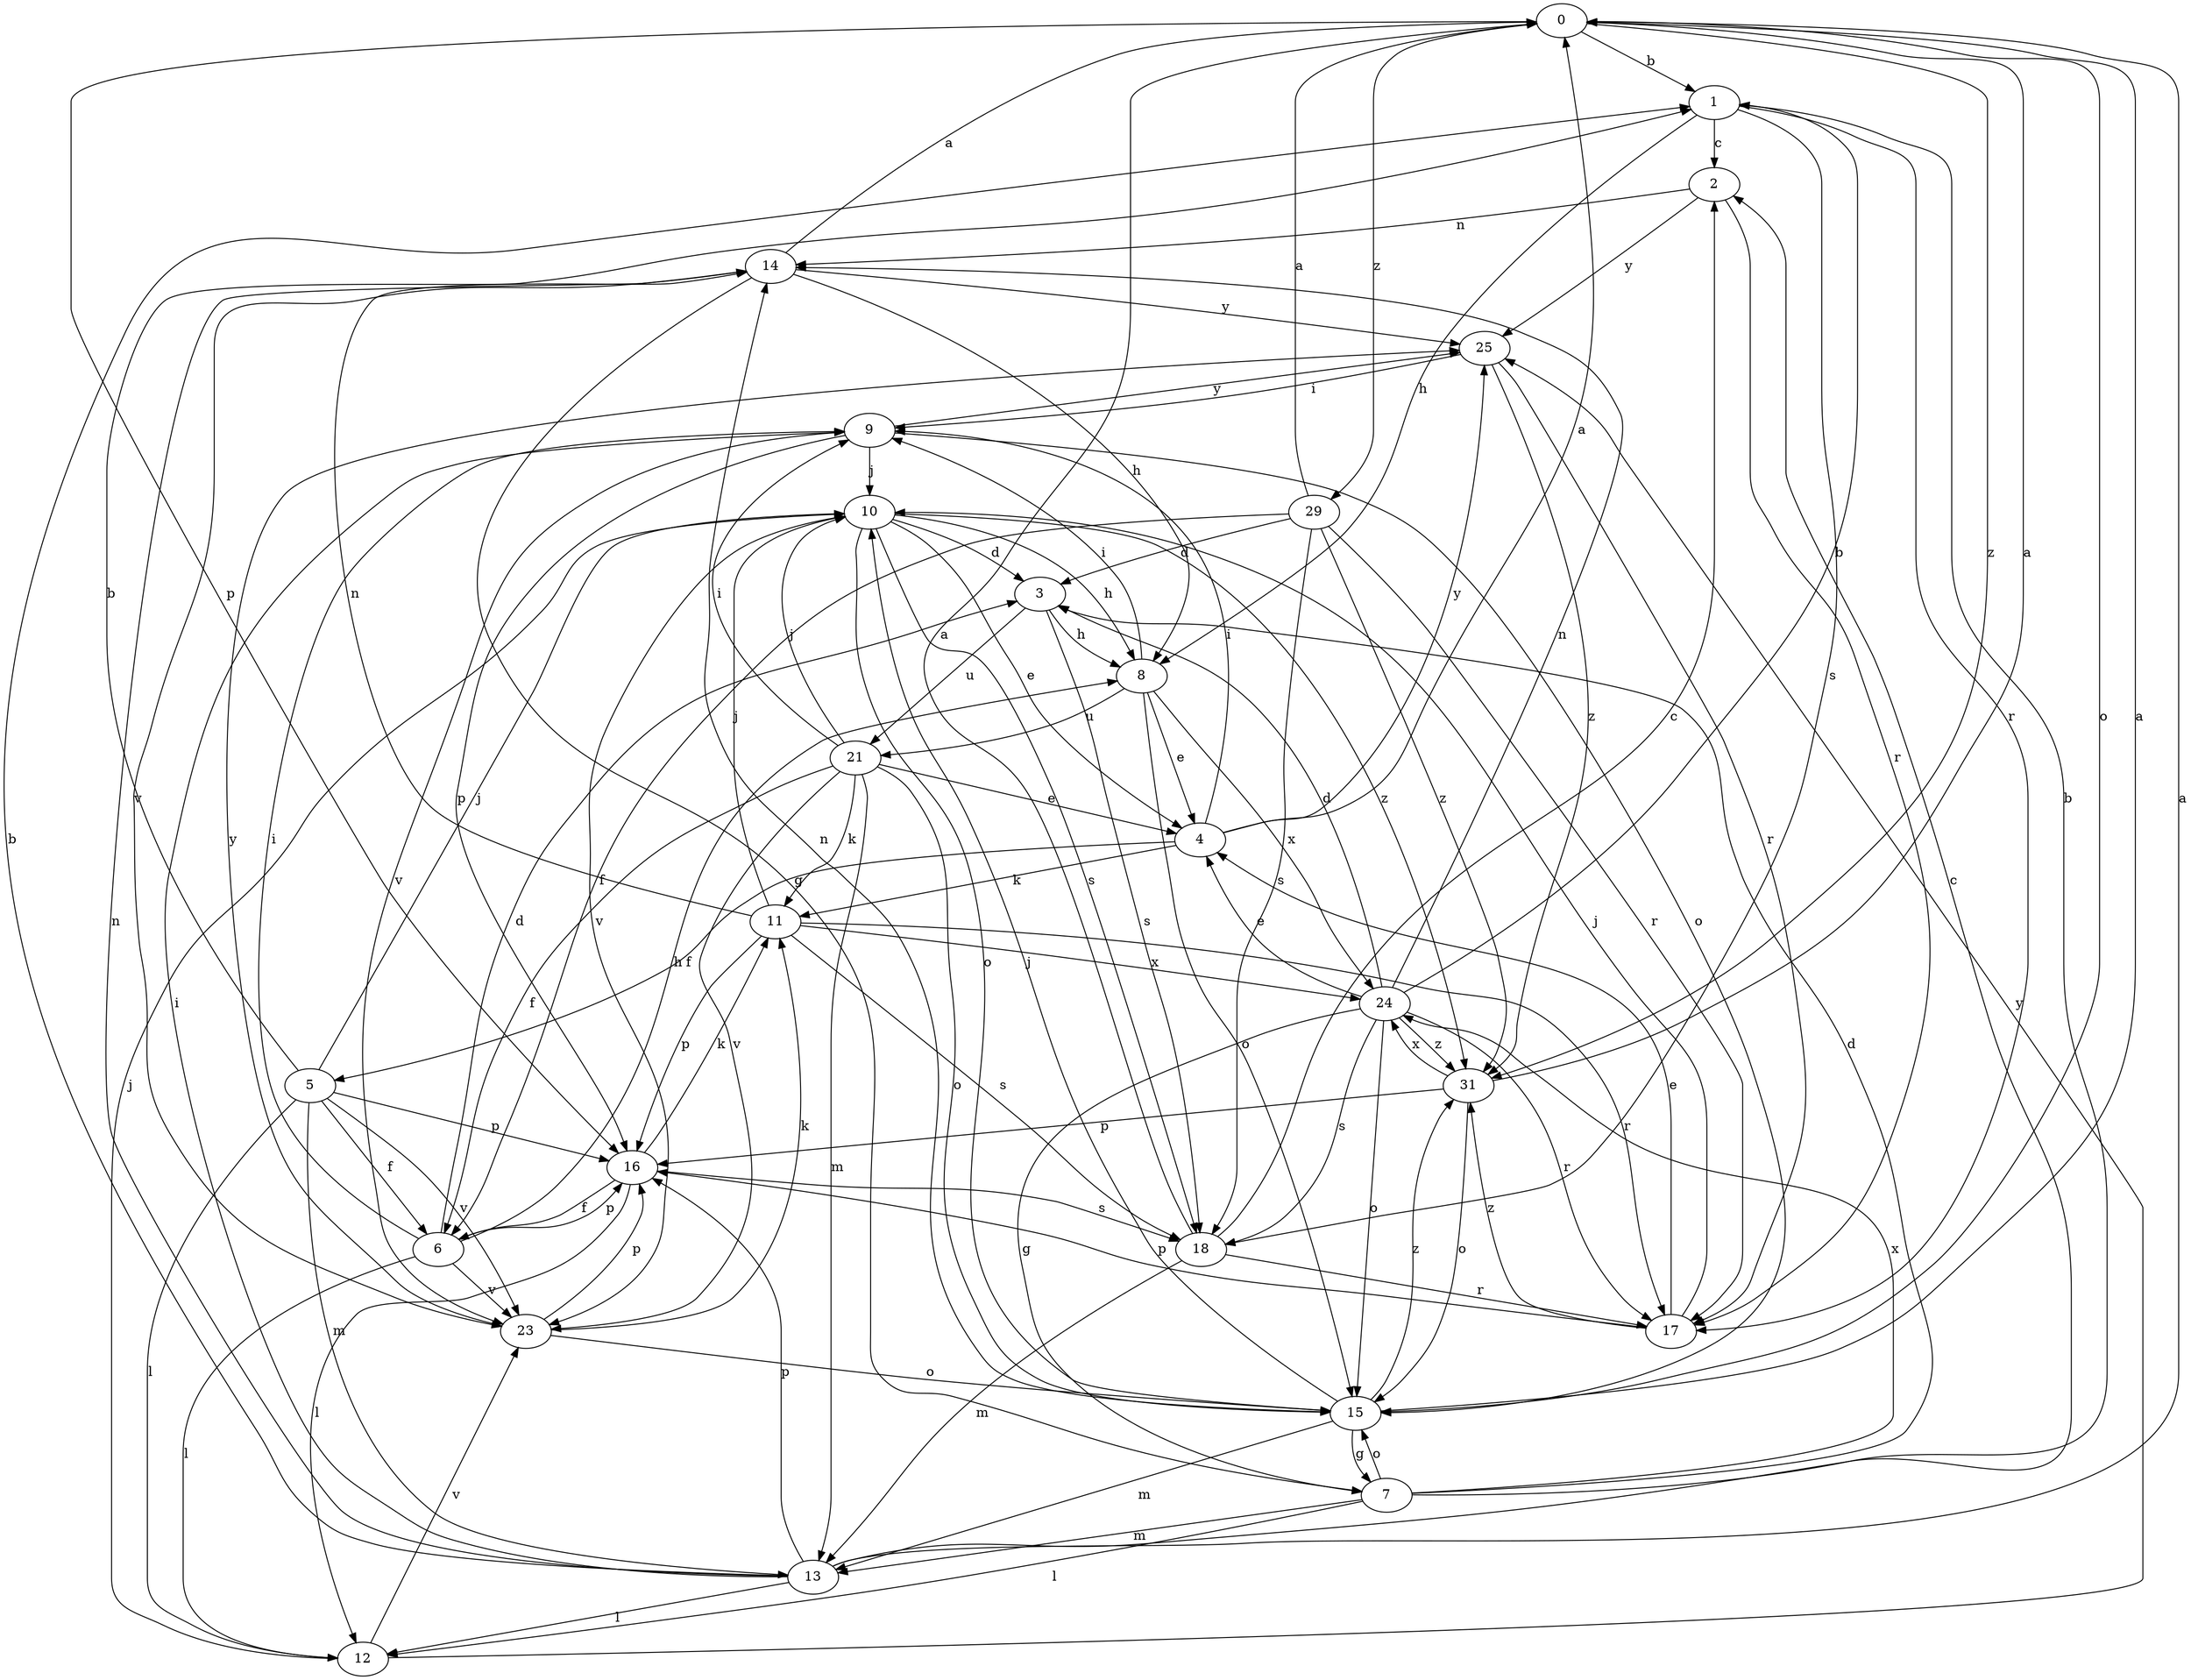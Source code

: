 strict digraph  {
0;
1;
2;
3;
4;
5;
6;
7;
8;
9;
10;
11;
12;
13;
14;
15;
16;
17;
18;
21;
23;
24;
25;
29;
31;
0 -> 1  [label=b];
0 -> 15  [label=o];
0 -> 16  [label=p];
0 -> 29  [label=z];
0 -> 31  [label=z];
1 -> 2  [label=c];
1 -> 8  [label=h];
1 -> 17  [label=r];
1 -> 18  [label=s];
2 -> 14  [label=n];
2 -> 17  [label=r];
2 -> 25  [label=y];
3 -> 8  [label=h];
3 -> 18  [label=s];
3 -> 21  [label=u];
4 -> 0  [label=a];
4 -> 5  [label=f];
4 -> 9  [label=i];
4 -> 11  [label=k];
4 -> 25  [label=y];
5 -> 1  [label=b];
5 -> 6  [label=f];
5 -> 10  [label=j];
5 -> 12  [label=l];
5 -> 13  [label=m];
5 -> 16  [label=p];
5 -> 23  [label=v];
6 -> 3  [label=d];
6 -> 8  [label=h];
6 -> 9  [label=i];
6 -> 12  [label=l];
6 -> 16  [label=p];
6 -> 23  [label=v];
7 -> 1  [label=b];
7 -> 3  [label=d];
7 -> 12  [label=l];
7 -> 13  [label=m];
7 -> 15  [label=o];
7 -> 24  [label=x];
8 -> 4  [label=e];
8 -> 9  [label=i];
8 -> 15  [label=o];
8 -> 21  [label=u];
8 -> 24  [label=x];
9 -> 10  [label=j];
9 -> 15  [label=o];
9 -> 16  [label=p];
9 -> 23  [label=v];
9 -> 25  [label=y];
10 -> 3  [label=d];
10 -> 4  [label=e];
10 -> 8  [label=h];
10 -> 15  [label=o];
10 -> 18  [label=s];
10 -> 23  [label=v];
10 -> 31  [label=z];
11 -> 10  [label=j];
11 -> 14  [label=n];
11 -> 16  [label=p];
11 -> 17  [label=r];
11 -> 18  [label=s];
11 -> 24  [label=x];
12 -> 10  [label=j];
12 -> 23  [label=v];
12 -> 25  [label=y];
13 -> 0  [label=a];
13 -> 1  [label=b];
13 -> 2  [label=c];
13 -> 9  [label=i];
13 -> 12  [label=l];
13 -> 14  [label=n];
13 -> 16  [label=p];
14 -> 0  [label=a];
14 -> 7  [label=g];
14 -> 8  [label=h];
14 -> 23  [label=v];
14 -> 25  [label=y];
15 -> 0  [label=a];
15 -> 7  [label=g];
15 -> 10  [label=j];
15 -> 13  [label=m];
15 -> 14  [label=n];
15 -> 31  [label=z];
16 -> 6  [label=f];
16 -> 11  [label=k];
16 -> 12  [label=l];
16 -> 18  [label=s];
17 -> 4  [label=e];
17 -> 10  [label=j];
17 -> 16  [label=p];
17 -> 31  [label=z];
18 -> 0  [label=a];
18 -> 2  [label=c];
18 -> 13  [label=m];
18 -> 17  [label=r];
21 -> 4  [label=e];
21 -> 6  [label=f];
21 -> 9  [label=i];
21 -> 10  [label=j];
21 -> 11  [label=k];
21 -> 13  [label=m];
21 -> 15  [label=o];
21 -> 23  [label=v];
23 -> 11  [label=k];
23 -> 15  [label=o];
23 -> 16  [label=p];
23 -> 25  [label=y];
24 -> 1  [label=b];
24 -> 3  [label=d];
24 -> 4  [label=e];
24 -> 7  [label=g];
24 -> 14  [label=n];
24 -> 15  [label=o];
24 -> 17  [label=r];
24 -> 18  [label=s];
24 -> 31  [label=z];
25 -> 9  [label=i];
25 -> 17  [label=r];
25 -> 31  [label=z];
29 -> 0  [label=a];
29 -> 3  [label=d];
29 -> 6  [label=f];
29 -> 17  [label=r];
29 -> 18  [label=s];
29 -> 31  [label=z];
31 -> 0  [label=a];
31 -> 15  [label=o];
31 -> 16  [label=p];
31 -> 24  [label=x];
}
